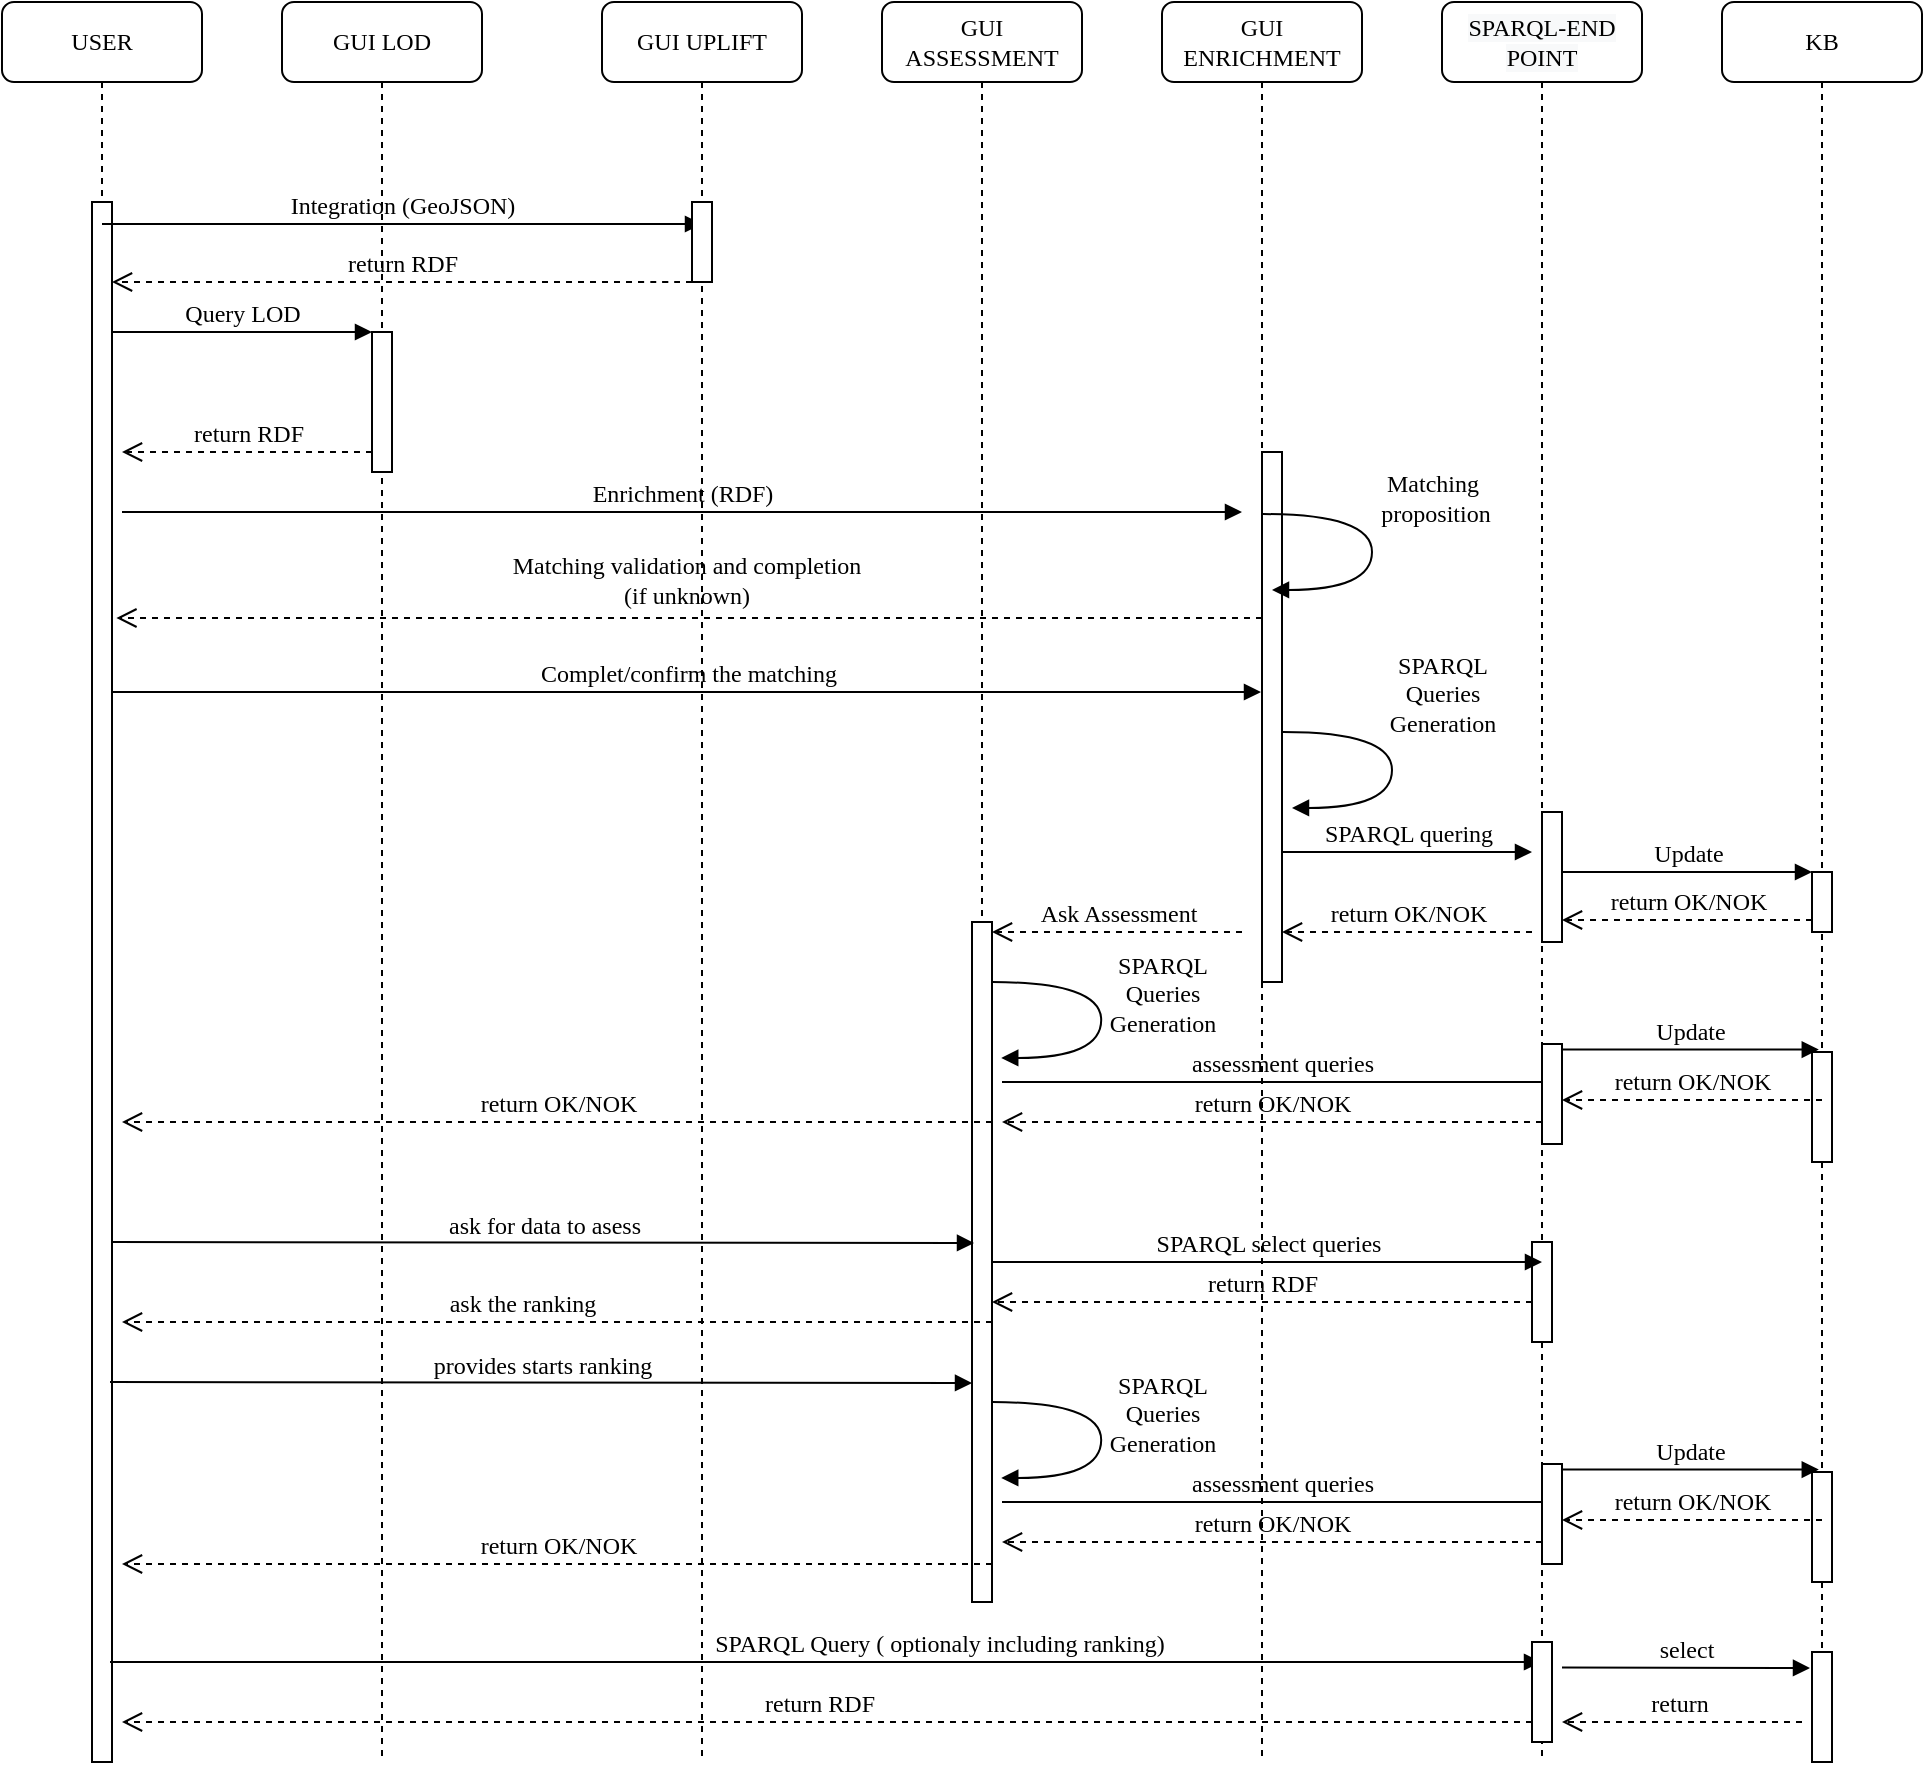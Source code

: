<mxfile version="15.0.4" type="github">
  <diagram name="Page-1" id="13e1069c-82ec-6db2-03f1-153e76fe0fe0">
    <mxGraphModel dx="1038" dy="689" grid="1" gridSize="10" guides="1" tooltips="1" connect="1" arrows="1" fold="1" page="1" pageScale="1" pageWidth="1100" pageHeight="850" background="none" math="0" shadow="0">
      <root>
        <mxCell id="0" />
        <mxCell id="1" parent="0" />
        <mxCell id="7baba1c4bc27f4b0-2" value="GUI LOD" style="shape=umlLifeline;perimeter=lifelinePerimeter;whiteSpace=wrap;html=1;container=1;collapsible=0;recursiveResize=0;outlineConnect=0;rounded=1;shadow=0;comic=0;labelBackgroundColor=none;strokeWidth=1;fontFamily=Verdana;fontSize=12;align=center;" parent="1" vertex="1">
          <mxGeometry x="240" y="80" width="100" height="880" as="geometry" />
        </mxCell>
        <mxCell id="7baba1c4bc27f4b0-10" value="" style="html=1;points=[];perimeter=orthogonalPerimeter;rounded=0;shadow=0;comic=0;labelBackgroundColor=none;strokeWidth=1;fontFamily=Verdana;fontSize=12;align=center;" parent="7baba1c4bc27f4b0-2" vertex="1">
          <mxGeometry x="45" y="165" width="10" height="70" as="geometry" />
        </mxCell>
        <mxCell id="7baba1c4bc27f4b0-3" value="GUI UPLIFT" style="shape=umlLifeline;perimeter=lifelinePerimeter;whiteSpace=wrap;html=1;container=1;collapsible=0;recursiveResize=0;outlineConnect=0;rounded=1;shadow=0;comic=0;labelBackgroundColor=none;strokeWidth=1;fontFamily=Verdana;fontSize=12;align=center;" parent="1" vertex="1">
          <mxGeometry x="400" y="80" width="100" height="880" as="geometry" />
        </mxCell>
        <mxCell id="7baba1c4bc27f4b0-4" value="GUI&lt;br&gt;ASSESSMENT" style="shape=umlLifeline;perimeter=lifelinePerimeter;whiteSpace=wrap;html=1;container=1;collapsible=0;recursiveResize=0;outlineConnect=0;rounded=1;shadow=0;comic=0;labelBackgroundColor=none;strokeWidth=1;fontFamily=Verdana;fontSize=12;align=center;" parent="1" vertex="1">
          <mxGeometry x="540" y="80" width="100" height="640" as="geometry" />
        </mxCell>
        <mxCell id="7baba1c4bc27f4b0-5" value="&lt;span&gt;GUI ENRICHMENT&lt;/span&gt;" style="shape=umlLifeline;perimeter=lifelinePerimeter;whiteSpace=wrap;html=1;container=1;collapsible=0;recursiveResize=0;outlineConnect=0;rounded=1;shadow=0;comic=0;labelBackgroundColor=none;strokeWidth=1;fontFamily=Verdana;fontSize=12;align=center;" parent="1" vertex="1">
          <mxGeometry x="680" y="80" width="100" height="880" as="geometry" />
        </mxCell>
        <mxCell id="7baba1c4bc27f4b0-6" value="&lt;span style=&quot;color: rgb(0 , 0 , 0) ; font-family: &amp;#34;verdana&amp;#34; ; font-size: 12px ; font-style: normal ; font-weight: 400 ; letter-spacing: normal ; text-align: center ; text-indent: 0px ; text-transform: none ; word-spacing: 0px ; background-color: rgb(248 , 249 , 250) ; display: inline ; float: none&quot;&gt;SPARQL-END POINT&lt;/span&gt;" style="shape=umlLifeline;perimeter=lifelinePerimeter;whiteSpace=wrap;html=1;container=1;collapsible=0;recursiveResize=0;outlineConnect=0;rounded=1;shadow=0;comic=0;labelBackgroundColor=none;strokeWidth=1;fontFamily=Verdana;fontSize=12;align=center;" parent="1" vertex="1">
          <mxGeometry x="820" y="80" width="100" height="880" as="geometry" />
        </mxCell>
        <mxCell id="7baba1c4bc27f4b0-7" value="KB" style="shape=umlLifeline;perimeter=lifelinePerimeter;whiteSpace=wrap;html=1;container=1;collapsible=0;recursiveResize=0;outlineConnect=0;rounded=1;shadow=0;comic=0;labelBackgroundColor=none;strokeWidth=1;fontFamily=Verdana;fontSize=12;align=center;" parent="1" vertex="1">
          <mxGeometry x="960" y="80" width="100" height="880" as="geometry" />
        </mxCell>
        <mxCell id="7baba1c4bc27f4b0-8" value="USER" style="shape=umlLifeline;perimeter=lifelinePerimeter;whiteSpace=wrap;html=1;container=1;collapsible=0;recursiveResize=0;outlineConnect=0;rounded=1;shadow=0;comic=0;labelBackgroundColor=none;strokeWidth=1;fontFamily=Verdana;fontSize=12;align=center;" parent="1" vertex="1">
          <mxGeometry x="100" y="80" width="100" height="880" as="geometry" />
        </mxCell>
        <mxCell id="7baba1c4bc27f4b0-9" value="" style="html=1;points=[];perimeter=orthogonalPerimeter;rounded=0;shadow=0;comic=0;labelBackgroundColor=none;strokeWidth=1;fontFamily=Verdana;fontSize=12;align=center;" parent="7baba1c4bc27f4b0-8" vertex="1">
          <mxGeometry x="45" y="100" width="10" height="780" as="geometry" />
        </mxCell>
        <mxCell id="7baba1c4bc27f4b0-21" value="Matching validation and completion &lt;br&gt;(if unknown)" style="html=1;verticalAlign=bottom;endArrow=open;dashed=1;endSize=8;labelBackgroundColor=none;fontFamily=Verdana;fontSize=12;edgeStyle=elbowEdgeStyle;elbow=vertical;entryX=1.22;entryY=0.393;entryDx=0;entryDy=0;entryPerimeter=0;" parent="1" edge="1">
          <mxGeometry x="0.005" y="-2" relative="1" as="geometry">
            <mxPoint x="157.2" y="387.92" as="targetPoint" />
            <Array as="points">
              <mxPoint x="370" y="388" />
              <mxPoint x="240" y="388" />
              <mxPoint x="330" y="390" />
              <mxPoint x="340" y="375" />
              <mxPoint x="430" y="354" />
              <mxPoint x="700" y="295" />
            </Array>
            <mxPoint x="730" y="388" as="sourcePoint" />
            <mxPoint as="offset" />
          </mxGeometry>
        </mxCell>
        <mxCell id="7baba1c4bc27f4b0-25" value="" style="html=1;points=[];perimeter=orthogonalPerimeter;rounded=0;shadow=0;comic=0;labelBackgroundColor=none;strokeColor=#000000;strokeWidth=1;fillColor=#FFFFFF;fontFamily=Verdana;fontSize=12;fontColor=#000000;align=center;" parent="1" vertex="1">
          <mxGeometry x="1005" y="515" width="10" height="30" as="geometry" />
        </mxCell>
        <mxCell id="7baba1c4bc27f4b0-26" value="Update" style="html=1;verticalAlign=bottom;endArrow=block;entryX=0;entryY=0;labelBackgroundColor=none;fontFamily=Verdana;fontSize=12;" parent="1" source="7baba1c4bc27f4b0-22" target="7baba1c4bc27f4b0-25" edge="1">
          <mxGeometry relative="1" as="geometry">
            <mxPoint x="930" y="395" as="sourcePoint" />
          </mxGeometry>
        </mxCell>
        <mxCell id="7baba1c4bc27f4b0-30" value="return RDF" style="html=1;verticalAlign=bottom;endArrow=open;dashed=1;endSize=8;labelBackgroundColor=none;fontFamily=Verdana;fontSize=12;edgeStyle=elbowEdgeStyle;elbow=vertical;" parent="1" source="Sm2UaVznvo7fTfyKcksD-13" edge="1">
          <mxGeometry relative="1" as="geometry">
            <mxPoint x="155" y="220" as="targetPoint" />
            <Array as="points">
              <mxPoint x="430" y="220" />
            </Array>
            <mxPoint x="870" y="220" as="sourcePoint" />
          </mxGeometry>
        </mxCell>
        <mxCell id="7baba1c4bc27f4b0-11" value="Query LOD" style="html=1;verticalAlign=bottom;endArrow=block;entryX=0;entryY=0;labelBackgroundColor=none;fontFamily=Verdana;fontSize=12;edgeStyle=elbowEdgeStyle;elbow=vertical;" parent="1" target="7baba1c4bc27f4b0-10" edge="1">
          <mxGeometry relative="1" as="geometry">
            <mxPoint x="155" y="245" as="sourcePoint" />
          </mxGeometry>
        </mxCell>
        <mxCell id="Sm2UaVznvo7fTfyKcksD-2" value="return RDF" style="html=1;verticalAlign=bottom;endArrow=open;dashed=1;endSize=8;labelBackgroundColor=none;fontFamily=Verdana;fontSize=12;edgeStyle=elbowEdgeStyle;elbow=vertical;" edge="1" parent="1" source="7baba1c4bc27f4b0-10">
          <mxGeometry relative="1" as="geometry">
            <mxPoint x="160" y="305" as="targetPoint" />
            <Array as="points">
              <mxPoint x="210" y="305" />
              <mxPoint x="280" y="360" />
            </Array>
            <mxPoint x="735" y="335" as="sourcePoint" />
          </mxGeometry>
        </mxCell>
        <mxCell id="Sm2UaVznvo7fTfyKcksD-3" value="Enrichment (RDF)" style="html=1;verticalAlign=bottom;endArrow=block;labelBackgroundColor=none;fontFamily=Verdana;fontSize=12;edgeStyle=elbowEdgeStyle;elbow=vertical;" edge="1" parent="1">
          <mxGeometry relative="1" as="geometry">
            <mxPoint x="160" y="335" as="sourcePoint" />
            <mxPoint x="720" y="335" as="targetPoint" />
          </mxGeometry>
        </mxCell>
        <mxCell id="Sm2UaVznvo7fTfyKcksD-10" value="Complet/confirm the matching" style="html=1;verticalAlign=bottom;endArrow=block;labelBackgroundColor=none;fontFamily=Verdana;fontSize=12;" edge="1" parent="1">
          <mxGeometry relative="1" as="geometry">
            <mxPoint x="155" y="425" as="sourcePoint" />
            <mxPoint x="729.5" y="425" as="targetPoint" />
          </mxGeometry>
        </mxCell>
        <mxCell id="7baba1c4bc27f4b0-13" value="" style="html=1;points=[];perimeter=orthogonalPerimeter;rounded=0;shadow=0;comic=0;labelBackgroundColor=none;strokeWidth=1;fontFamily=Verdana;fontSize=12;align=center;" parent="1" vertex="1">
          <mxGeometry x="730" y="305" width="10" height="265" as="geometry" />
        </mxCell>
        <mxCell id="7baba1c4bc27f4b0-22" value="" style="html=1;points=[];perimeter=orthogonalPerimeter;rounded=0;shadow=0;comic=0;labelBackgroundColor=none;strokeWidth=1;fontFamily=Verdana;fontSize=12;align=center;" parent="1" vertex="1">
          <mxGeometry x="870" y="485" width="10" height="65" as="geometry" />
        </mxCell>
        <mxCell id="7baba1c4bc27f4b0-23" value="SPARQL quering" style="html=1;verticalAlign=bottom;endArrow=block;labelBackgroundColor=none;fontFamily=Verdana;fontSize=12;" parent="1" source="7baba1c4bc27f4b0-13" edge="1">
          <mxGeometry relative="1" as="geometry">
            <mxPoint x="795" y="465" as="sourcePoint" />
            <mxPoint x="865" y="505" as="targetPoint" />
            <Array as="points">
              <mxPoint x="795" y="505" />
            </Array>
          </mxGeometry>
        </mxCell>
        <mxCell id="Sm2UaVznvo7fTfyKcksD-7" value="Matching&lt;br&gt;&amp;nbsp;proposition" style="html=1;verticalAlign=bottom;endArrow=block;labelBackgroundColor=none;fontFamily=Verdana;fontSize=12;elbow=vertical;edgeStyle=orthogonalEdgeStyle;curved=1;entryX=1;entryY=0.286;entryPerimeter=0;exitX=1.038;exitY=0.345;exitPerimeter=0;" edge="1" parent="1">
          <mxGeometry x="-0.108" y="30" relative="1" as="geometry">
            <mxPoint x="730.38" y="336.04" as="sourcePoint" />
            <mxPoint x="735" y="373.96" as="targetPoint" />
            <Array as="points">
              <mxPoint x="785" y="335.94" />
              <mxPoint x="785" y="373.94" />
            </Array>
            <mxPoint as="offset" />
          </mxGeometry>
        </mxCell>
        <mxCell id="Sm2UaVznvo7fTfyKcksD-11" value="SPARQL&lt;br&gt;Queries&lt;br&gt;Generation" style="html=1;verticalAlign=bottom;endArrow=block;labelBackgroundColor=none;fontFamily=Verdana;fontSize=12;elbow=vertical;edgeStyle=orthogonalEdgeStyle;curved=1;entryX=1;entryY=0.286;entryPerimeter=0;exitX=1.038;exitY=0.345;exitPerimeter=0;" edge="1" parent="1">
          <mxGeometry x="-0.164" y="25" relative="1" as="geometry">
            <mxPoint x="740.38" y="445.04" as="sourcePoint" />
            <mxPoint x="745" y="482.96" as="targetPoint" />
            <Array as="points">
              <mxPoint x="795" y="444.94" />
              <mxPoint x="795" y="482.94" />
            </Array>
            <mxPoint as="offset" />
          </mxGeometry>
        </mxCell>
        <mxCell id="Sm2UaVznvo7fTfyKcksD-12" value="Integration (GeoJSON)" style="html=1;verticalAlign=bottom;endArrow=block;labelBackgroundColor=none;fontFamily=Verdana;fontSize=12;edgeStyle=elbowEdgeStyle;elbow=vertical;" edge="1" parent="1">
          <mxGeometry relative="1" as="geometry">
            <mxPoint x="150" y="191" as="sourcePoint" />
            <mxPoint x="450" y="191" as="targetPoint" />
          </mxGeometry>
        </mxCell>
        <mxCell id="Sm2UaVznvo7fTfyKcksD-13" value="" style="html=1;points=[];perimeter=orthogonalPerimeter;rounded=0;shadow=0;comic=0;labelBackgroundColor=none;strokeWidth=1;fontFamily=Verdana;fontSize=12;align=center;" vertex="1" parent="1">
          <mxGeometry x="445" y="180" width="10" height="40" as="geometry" />
        </mxCell>
        <mxCell id="Sm2UaVznvo7fTfyKcksD-17" value="" style="html=1;points=[];perimeter=orthogonalPerimeter;rounded=0;shadow=0;comic=0;labelBackgroundColor=none;strokeWidth=1;fontFamily=Verdana;fontSize=12;align=center;" vertex="1" parent="1">
          <mxGeometry x="585" y="540" width="10" height="340" as="geometry" />
        </mxCell>
        <mxCell id="Sm2UaVznvo7fTfyKcksD-18" value="Ask Assessment" style="html=1;verticalAlign=bottom;endArrow=open;dashed=1;endSize=8;labelBackgroundColor=none;fontFamily=Verdana;fontSize=12;edgeStyle=elbowEdgeStyle;elbow=vertical;" edge="1" parent="1">
          <mxGeometry relative="1" as="geometry">
            <mxPoint x="595" y="545" as="targetPoint" />
            <Array as="points">
              <mxPoint x="645" y="545" />
              <mxPoint x="715" y="600" />
            </Array>
            <mxPoint x="720" y="545" as="sourcePoint" />
          </mxGeometry>
        </mxCell>
        <mxCell id="Sm2UaVznvo7fTfyKcksD-19" value="return OK/NOK" style="html=1;verticalAlign=bottom;endArrow=open;dashed=1;endSize=8;labelBackgroundColor=none;fontFamily=Verdana;fontSize=12;edgeStyle=elbowEdgeStyle;elbow=vertical;" edge="1" parent="1">
          <mxGeometry relative="1" as="geometry">
            <mxPoint x="880" y="539" as="targetPoint" />
            <Array as="points">
              <mxPoint x="930" y="539" />
              <mxPoint x="1000" y="594" />
            </Array>
            <mxPoint x="1005" y="539" as="sourcePoint" />
          </mxGeometry>
        </mxCell>
        <mxCell id="Sm2UaVznvo7fTfyKcksD-20" value="return OK/NOK" style="html=1;verticalAlign=bottom;endArrow=open;dashed=1;endSize=8;labelBackgroundColor=none;fontFamily=Verdana;fontSize=12;edgeStyle=elbowEdgeStyle;elbow=vertical;" edge="1" parent="1">
          <mxGeometry relative="1" as="geometry">
            <mxPoint x="740" y="545" as="targetPoint" />
            <Array as="points">
              <mxPoint x="790" y="545" />
              <mxPoint x="860" y="600" />
            </Array>
            <mxPoint x="865" y="545" as="sourcePoint" />
          </mxGeometry>
        </mxCell>
        <mxCell id="Sm2UaVznvo7fTfyKcksD-21" value="SPARQL&lt;br&gt;Queries&lt;br&gt;Generation" style="html=1;verticalAlign=bottom;endArrow=block;labelBackgroundColor=none;fontFamily=Verdana;fontSize=12;elbow=vertical;edgeStyle=orthogonalEdgeStyle;curved=1;entryX=1;entryY=0.286;entryPerimeter=0;exitX=1.038;exitY=0.345;exitPerimeter=0;" edge="1" parent="1">
          <mxGeometry x="0.187" y="30" relative="1" as="geometry">
            <mxPoint x="595.0" y="570.04" as="sourcePoint" />
            <mxPoint x="599.62" y="607.96" as="targetPoint" />
            <Array as="points">
              <mxPoint x="649.62" y="569.94" />
              <mxPoint x="649.62" y="607.94" />
            </Array>
            <mxPoint as="offset" />
          </mxGeometry>
        </mxCell>
        <mxCell id="Sm2UaVznvo7fTfyKcksD-22" value="assessment queries" style="html=1;verticalAlign=bottom;endArrow=block;labelBackgroundColor=none;fontFamily=Verdana;fontSize=12;" edge="1" parent="1">
          <mxGeometry relative="1" as="geometry">
            <mxPoint x="600" y="620" as="sourcePoint" />
            <mxPoint x="880" y="620" as="targetPoint" />
          </mxGeometry>
        </mxCell>
        <mxCell id="Sm2UaVznvo7fTfyKcksD-24" value="" style="html=1;points=[];perimeter=orthogonalPerimeter;rounded=0;shadow=0;comic=0;labelBackgroundColor=none;strokeColor=#000000;strokeWidth=1;fillColor=#FFFFFF;fontFamily=Verdana;fontSize=12;fontColor=#000000;align=center;" vertex="1" parent="1">
          <mxGeometry x="1005" y="605" width="10" height="55" as="geometry" />
        </mxCell>
        <mxCell id="Sm2UaVznvo7fTfyKcksD-25" value="Update" style="html=1;verticalAlign=bottom;endArrow=block;entryX=0.34;entryY=-0.022;labelBackgroundColor=none;fontFamily=Verdana;fontSize=12;entryDx=0;entryDy=0;entryPerimeter=0;" edge="1" parent="1" source="Sm2UaVznvo7fTfyKcksD-26" target="Sm2UaVznvo7fTfyKcksD-24">
          <mxGeometry relative="1" as="geometry">
            <mxPoint x="930" y="485" as="sourcePoint" />
          </mxGeometry>
        </mxCell>
        <mxCell id="Sm2UaVznvo7fTfyKcksD-26" value="" style="html=1;points=[];perimeter=orthogonalPerimeter;rounded=0;shadow=0;comic=0;labelBackgroundColor=none;strokeWidth=1;fontFamily=Verdana;fontSize=12;align=center;" vertex="1" parent="1">
          <mxGeometry x="870" y="601" width="10" height="50" as="geometry" />
        </mxCell>
        <mxCell id="Sm2UaVznvo7fTfyKcksD-27" value="return OK/NOK" style="html=1;verticalAlign=bottom;endArrow=open;dashed=1;endSize=8;labelBackgroundColor=none;fontFamily=Verdana;fontSize=12;edgeStyle=elbowEdgeStyle;elbow=vertical;" edge="1" parent="1">
          <mxGeometry relative="1" as="geometry">
            <mxPoint x="880" y="629" as="targetPoint" />
            <Array as="points">
              <mxPoint x="930" y="629" />
              <mxPoint x="1000" y="684" />
            </Array>
            <mxPoint x="1010" y="629" as="sourcePoint" />
          </mxGeometry>
        </mxCell>
        <mxCell id="Sm2UaVznvo7fTfyKcksD-28" value="return OK/NOK" style="html=1;verticalAlign=bottom;endArrow=open;dashed=1;endSize=8;labelBackgroundColor=none;fontFamily=Verdana;fontSize=12;edgeStyle=elbowEdgeStyle;elbow=vertical;" edge="1" parent="1">
          <mxGeometry relative="1" as="geometry">
            <mxPoint x="600" y="640" as="targetPoint" />
            <Array as="points">
              <mxPoint x="790" y="640" />
              <mxPoint x="860" y="695" />
            </Array>
            <mxPoint x="870" y="640" as="sourcePoint" />
          </mxGeometry>
        </mxCell>
        <mxCell id="Sm2UaVznvo7fTfyKcksD-29" value="return OK/NOK" style="html=1;verticalAlign=bottom;endArrow=open;dashed=1;endSize=8;labelBackgroundColor=none;fontFamily=Verdana;fontSize=12;edgeStyle=elbowEdgeStyle;elbow=vertical;" edge="1" parent="1">
          <mxGeometry relative="1" as="geometry">
            <mxPoint x="160" y="640" as="targetPoint" />
            <Array as="points">
              <mxPoint x="515" y="640" />
              <mxPoint x="585" y="695" />
            </Array>
            <mxPoint x="595" y="640" as="sourcePoint" />
          </mxGeometry>
        </mxCell>
        <mxCell id="Sm2UaVznvo7fTfyKcksD-31" value="ask for data to asess" style="html=1;verticalAlign=bottom;endArrow=block;labelBackgroundColor=none;fontFamily=Verdana;fontSize=12;edgeStyle=elbowEdgeStyle;elbow=vertical;entryX=0.1;entryY=0.474;entryDx=0;entryDy=0;entryPerimeter=0;" edge="1" parent="1" target="Sm2UaVznvo7fTfyKcksD-17">
          <mxGeometry relative="1" as="geometry">
            <mxPoint x="155" y="700" as="sourcePoint" />
            <mxPoint x="455" y="700" as="targetPoint" />
          </mxGeometry>
        </mxCell>
        <mxCell id="Sm2UaVznvo7fTfyKcksD-40" value="ask the ranking" style="html=1;verticalAlign=bottom;endArrow=open;dashed=1;endSize=8;labelBackgroundColor=none;fontFamily=Verdana;fontSize=12;edgeStyle=elbowEdgeStyle;elbow=vertical;" edge="1" parent="1">
          <mxGeometry x="0.081" relative="1" as="geometry">
            <mxPoint x="160" y="740" as="targetPoint" />
            <Array as="points">
              <mxPoint x="515" y="740" />
              <mxPoint x="585" y="795" />
            </Array>
            <mxPoint x="595" y="740" as="sourcePoint" />
            <mxPoint as="offset" />
          </mxGeometry>
        </mxCell>
        <mxCell id="Sm2UaVznvo7fTfyKcksD-41" value="provides starts ranking" style="html=1;verticalAlign=bottom;endArrow=block;labelBackgroundColor=none;fontFamily=Verdana;fontSize=12;edgeStyle=elbowEdgeStyle;elbow=vertical;entryX=0.1;entryY=0.474;entryDx=0;entryDy=0;entryPerimeter=0;" edge="1" parent="1">
          <mxGeometry relative="1" as="geometry">
            <mxPoint x="154" y="770" as="sourcePoint" />
            <mxPoint x="585" y="771.16" as="targetPoint" />
          </mxGeometry>
        </mxCell>
        <mxCell id="Sm2UaVznvo7fTfyKcksD-43" value="SPARQL&lt;br&gt;Queries&lt;br&gt;Generation" style="html=1;verticalAlign=bottom;endArrow=block;labelBackgroundColor=none;fontFamily=Verdana;fontSize=12;elbow=vertical;edgeStyle=orthogonalEdgeStyle;curved=1;entryX=1;entryY=0.286;entryPerimeter=0;exitX=1.038;exitY=0.345;exitPerimeter=0;" edge="1" parent="1">
          <mxGeometry x="0.187" y="30" relative="1" as="geometry">
            <mxPoint x="595" y="780.04" as="sourcePoint" />
            <mxPoint x="599.62" y="817.96" as="targetPoint" />
            <Array as="points">
              <mxPoint x="649.62" y="779.94" />
              <mxPoint x="649.62" y="817.94" />
            </Array>
            <mxPoint as="offset" />
          </mxGeometry>
        </mxCell>
        <mxCell id="Sm2UaVznvo7fTfyKcksD-44" value="assessment queries" style="html=1;verticalAlign=bottom;endArrow=block;labelBackgroundColor=none;fontFamily=Verdana;fontSize=12;" edge="1" parent="1">
          <mxGeometry relative="1" as="geometry">
            <mxPoint x="600" y="830" as="sourcePoint" />
            <mxPoint x="880" y="830" as="targetPoint" />
          </mxGeometry>
        </mxCell>
        <mxCell id="Sm2UaVznvo7fTfyKcksD-45" value="" style="html=1;points=[];perimeter=orthogonalPerimeter;rounded=0;shadow=0;comic=0;labelBackgroundColor=none;strokeColor=#000000;strokeWidth=1;fillColor=#FFFFFF;fontFamily=Verdana;fontSize=12;fontColor=#000000;align=center;" vertex="1" parent="1">
          <mxGeometry x="1005" y="815" width="10" height="55" as="geometry" />
        </mxCell>
        <mxCell id="Sm2UaVznvo7fTfyKcksD-46" value="Update" style="html=1;verticalAlign=bottom;endArrow=block;entryX=0.34;entryY=-0.022;labelBackgroundColor=none;fontFamily=Verdana;fontSize=12;entryDx=0;entryDy=0;entryPerimeter=0;" edge="1" parent="1" source="Sm2UaVznvo7fTfyKcksD-47" target="Sm2UaVznvo7fTfyKcksD-45">
          <mxGeometry relative="1" as="geometry">
            <mxPoint x="930" y="695" as="sourcePoint" />
          </mxGeometry>
        </mxCell>
        <mxCell id="Sm2UaVznvo7fTfyKcksD-47" value="" style="html=1;points=[];perimeter=orthogonalPerimeter;rounded=0;shadow=0;comic=0;labelBackgroundColor=none;strokeWidth=1;fontFamily=Verdana;fontSize=12;align=center;" vertex="1" parent="1">
          <mxGeometry x="870" y="811" width="10" height="50" as="geometry" />
        </mxCell>
        <mxCell id="Sm2UaVznvo7fTfyKcksD-48" value="return OK/NOK" style="html=1;verticalAlign=bottom;endArrow=open;dashed=1;endSize=8;labelBackgroundColor=none;fontFamily=Verdana;fontSize=12;edgeStyle=elbowEdgeStyle;elbow=vertical;" edge="1" parent="1">
          <mxGeometry relative="1" as="geometry">
            <mxPoint x="880" y="839" as="targetPoint" />
            <Array as="points">
              <mxPoint x="930" y="839" />
              <mxPoint x="1000" y="894" />
            </Array>
            <mxPoint x="1010" y="839" as="sourcePoint" />
          </mxGeometry>
        </mxCell>
        <mxCell id="Sm2UaVznvo7fTfyKcksD-49" value="return OK/NOK" style="html=1;verticalAlign=bottom;endArrow=open;dashed=1;endSize=8;labelBackgroundColor=none;fontFamily=Verdana;fontSize=12;edgeStyle=elbowEdgeStyle;elbow=vertical;" edge="1" parent="1">
          <mxGeometry relative="1" as="geometry">
            <mxPoint x="600" y="850" as="targetPoint" />
            <Array as="points">
              <mxPoint x="790" y="850" />
              <mxPoint x="860" y="905" />
            </Array>
            <mxPoint x="870" y="850" as="sourcePoint" />
          </mxGeometry>
        </mxCell>
        <mxCell id="Sm2UaVznvo7fTfyKcksD-50" value="return OK/NOK" style="html=1;verticalAlign=bottom;endArrow=open;dashed=1;endSize=8;labelBackgroundColor=none;fontFamily=Verdana;fontSize=12;edgeStyle=elbowEdgeStyle;elbow=vertical;" edge="1" parent="1">
          <mxGeometry relative="1" as="geometry">
            <mxPoint x="160" y="861" as="targetPoint" />
            <Array as="points">
              <mxPoint x="515" y="861" />
              <mxPoint x="585" y="916" />
            </Array>
            <mxPoint x="595" y="861" as="sourcePoint" />
          </mxGeometry>
        </mxCell>
        <mxCell id="Sm2UaVznvo7fTfyKcksD-51" value="SPARQL Query ( optionaly including ranking)&amp;nbsp;" style="html=1;verticalAlign=bottom;endArrow=block;labelBackgroundColor=none;fontFamily=Verdana;fontSize=12;edgeStyle=elbowEdgeStyle;elbow=vertical;" edge="1" parent="1" target="7baba1c4bc27f4b0-6">
          <mxGeometry x="0.163" relative="1" as="geometry">
            <mxPoint x="154" y="910" as="sourcePoint" />
            <mxPoint x="585" y="911.16" as="targetPoint" />
            <mxPoint as="offset" />
          </mxGeometry>
        </mxCell>
        <mxCell id="Sm2UaVznvo7fTfyKcksD-52" value="" style="html=1;points=[];perimeter=orthogonalPerimeter;rounded=0;shadow=0;comic=0;labelBackgroundColor=none;strokeWidth=1;fontFamily=Verdana;fontSize=12;align=center;" vertex="1" parent="1">
          <mxGeometry x="865" y="900" width="10" height="50" as="geometry" />
        </mxCell>
        <mxCell id="Sm2UaVznvo7fTfyKcksD-53" value="" style="html=1;points=[];perimeter=orthogonalPerimeter;rounded=0;shadow=0;comic=0;labelBackgroundColor=none;strokeColor=#000000;strokeWidth=1;fillColor=#FFFFFF;fontFamily=Verdana;fontSize=12;fontColor=#000000;align=center;" vertex="1" parent="1">
          <mxGeometry x="1005" y="905" width="10" height="55" as="geometry" />
        </mxCell>
        <mxCell id="Sm2UaVznvo7fTfyKcksD-54" value="select" style="html=1;verticalAlign=bottom;endArrow=block;labelBackgroundColor=none;fontFamily=Verdana;fontSize=12;exitX=1.5;exitY=0.256;exitDx=0;exitDy=0;exitPerimeter=0;" edge="1" parent="1" source="Sm2UaVznvo7fTfyKcksD-52">
          <mxGeometry relative="1" as="geometry">
            <mxPoint x="900" y="912.79" as="sourcePoint" />
            <mxPoint x="1004" y="913" as="targetPoint" />
          </mxGeometry>
        </mxCell>
        <mxCell id="Sm2UaVznvo7fTfyKcksD-56" value="return&amp;nbsp;" style="html=1;verticalAlign=bottom;endArrow=open;dashed=1;endSize=8;labelBackgroundColor=none;fontFamily=Verdana;fontSize=12;elbow=vertical;entryX=1.5;entryY=0.8;entryDx=0;entryDy=0;entryPerimeter=0;" edge="1" parent="1" target="Sm2UaVznvo7fTfyKcksD-52">
          <mxGeometry relative="1" as="geometry">
            <mxPoint x="940" y="940" as="targetPoint" />
            <mxPoint x="1000" y="940" as="sourcePoint" />
          </mxGeometry>
        </mxCell>
        <mxCell id="Sm2UaVznvo7fTfyKcksD-58" value="return RDF&amp;nbsp;" style="html=1;verticalAlign=bottom;endArrow=open;dashed=1;endSize=8;labelBackgroundColor=none;fontFamily=Verdana;fontSize=12;elbow=vertical;" edge="1" parent="1">
          <mxGeometry x="0.007" relative="1" as="geometry">
            <mxPoint x="160" y="940" as="targetPoint" />
            <mxPoint x="865" y="940" as="sourcePoint" />
            <mxPoint as="offset" />
          </mxGeometry>
        </mxCell>
        <mxCell id="Sm2UaVznvo7fTfyKcksD-62" value="" style="html=1;points=[];perimeter=orthogonalPerimeter;rounded=0;shadow=0;comic=0;labelBackgroundColor=none;strokeWidth=1;fontFamily=Verdana;fontSize=12;align=center;" vertex="1" parent="1">
          <mxGeometry x="865" y="700" width="10" height="50" as="geometry" />
        </mxCell>
        <mxCell id="Sm2UaVznvo7fTfyKcksD-63" value="SPARQL select queries" style="html=1;verticalAlign=bottom;endArrow=block;labelBackgroundColor=none;fontFamily=Verdana;fontSize=12;" edge="1" parent="1">
          <mxGeometry relative="1" as="geometry">
            <mxPoint x="595" y="710" as="sourcePoint" />
            <mxPoint x="870" y="710" as="targetPoint" />
          </mxGeometry>
        </mxCell>
        <mxCell id="Sm2UaVznvo7fTfyKcksD-64" value="return RDF" style="html=1;verticalAlign=bottom;endArrow=open;dashed=1;endSize=8;labelBackgroundColor=none;fontFamily=Verdana;fontSize=12;edgeStyle=elbowEdgeStyle;elbow=vertical;" edge="1" parent="1">
          <mxGeometry relative="1" as="geometry">
            <mxPoint x="595" y="730" as="targetPoint" />
            <Array as="points">
              <mxPoint x="785" y="730" />
              <mxPoint x="855" y="785" />
            </Array>
            <mxPoint x="865" y="730" as="sourcePoint" />
          </mxGeometry>
        </mxCell>
      </root>
    </mxGraphModel>
  </diagram>
</mxfile>
